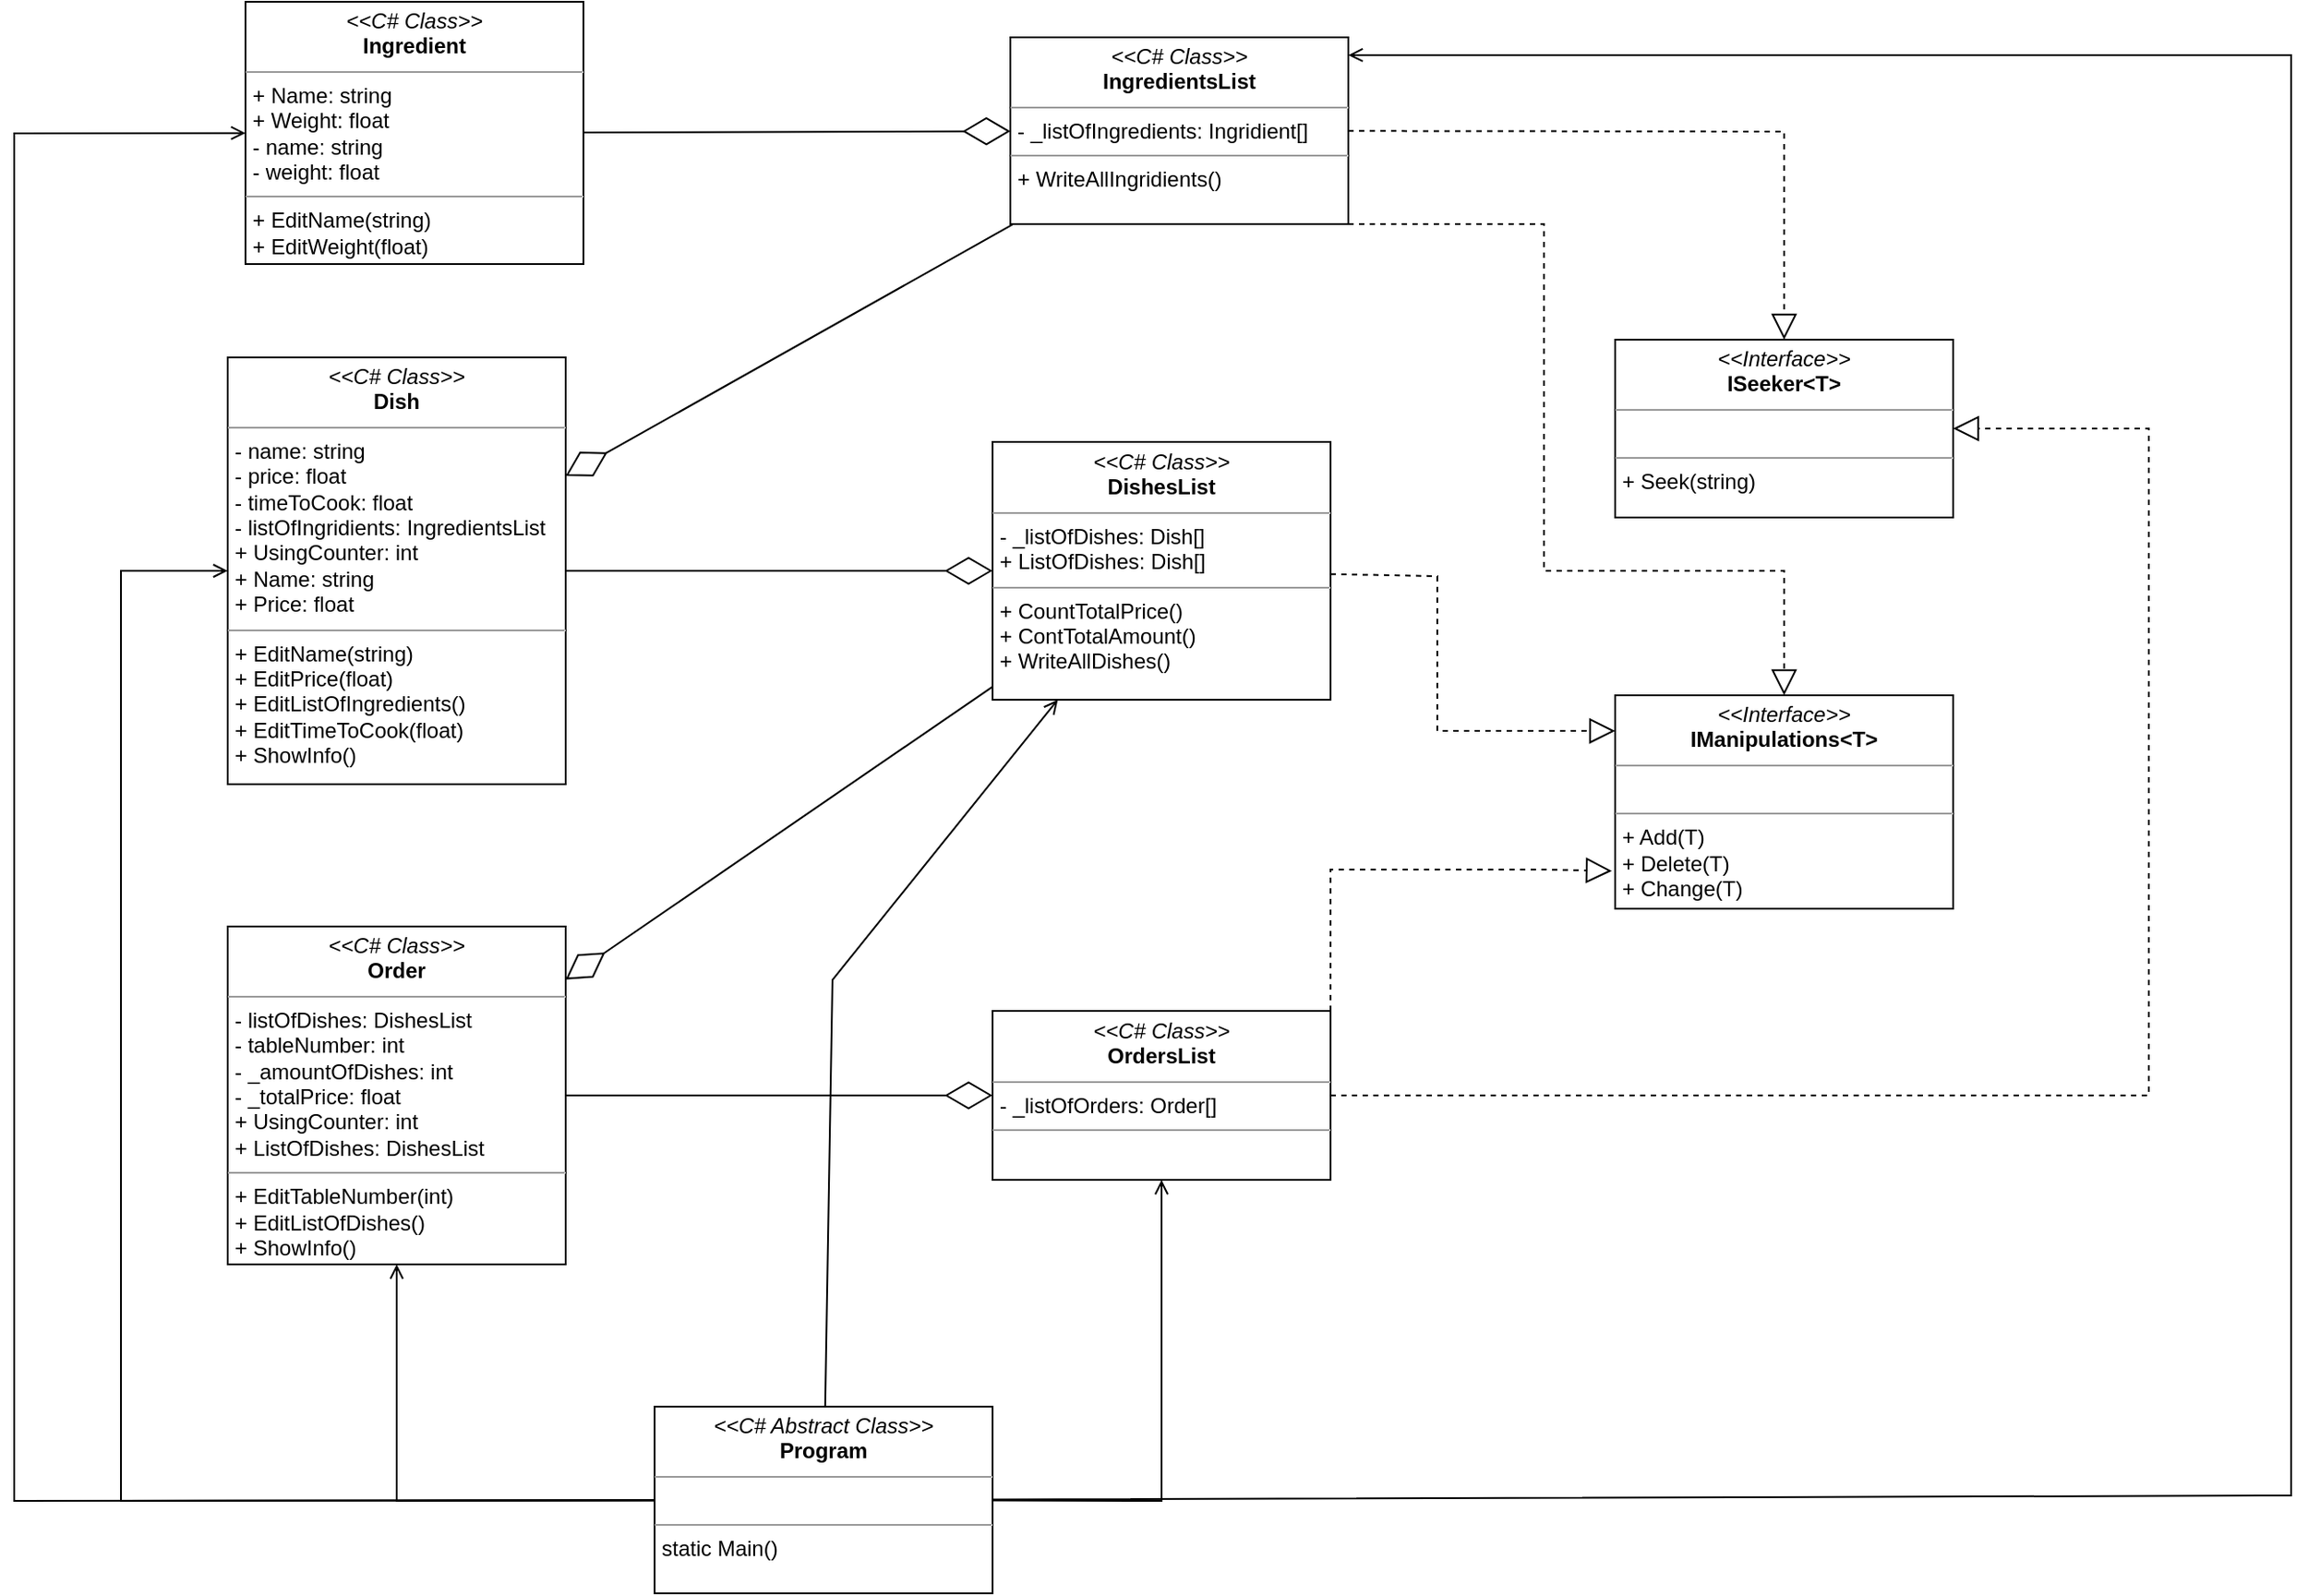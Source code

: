 <mxfile version="22.0.2" type="device">
  <diagram name="Сторінка-1" id="2YfZJgUsYcSzJJ2vo7DC">
    <mxGraphModel dx="1658" dy="838" grid="1" gridSize="10" guides="1" tooltips="1" connect="1" arrows="1" fold="1" page="1" pageScale="1" pageWidth="1654" pageHeight="2336" math="0" shadow="0">
      <root>
        <mxCell id="0" />
        <mxCell id="1" parent="0" />
        <mxCell id="EGEQ6QT4wc31vQlOP2xB-1" value="&lt;p style=&quot;margin:0px;margin-top:4px;text-align:center;&quot;&gt;&lt;i&gt;&amp;lt;&amp;lt;C# Class&amp;gt;&amp;gt;&lt;/i&gt;&lt;br&gt;&lt;b&gt;Ingredient&lt;/b&gt;&lt;br&gt;&lt;/p&gt;&lt;hr size=&quot;1&quot;&gt;&lt;p style=&quot;margin:0px;margin-left:4px;&quot;&gt;+ Name: string&lt;br&gt;&lt;/p&gt;&lt;p style=&quot;margin:0px;margin-left:4px;&quot;&gt;+ Weight: float&lt;/p&gt;&lt;p style=&quot;margin:0px;margin-left:4px;&quot;&gt;- name: string&lt;/p&gt;&lt;p style=&quot;margin:0px;margin-left:4px;&quot;&gt;- weight: float&lt;/p&gt;&lt;hr size=&quot;1&quot;&gt;&lt;p style=&quot;margin:0px;margin-left:4px;&quot;&gt;+ EditName(string)&lt;/p&gt;&lt;p style=&quot;margin:0px;margin-left:4px;&quot;&gt;+ EditWeight(float)&lt;/p&gt;" style="verticalAlign=top;align=left;overflow=fill;fontSize=12;fontFamily=Helvetica;html=1;whiteSpace=wrap;" parent="1" vertex="1">
          <mxGeometry x="170" y="130" width="190" height="147.5" as="geometry" />
        </mxCell>
        <mxCell id="EGEQ6QT4wc31vQlOP2xB-3" value="&lt;p style=&quot;margin:0px;margin-top:4px;text-align:center;&quot;&gt;&lt;i&gt;&amp;lt;&amp;lt;C# Class&amp;gt;&amp;gt;&lt;/i&gt;&lt;br&gt;&lt;b&gt;IngredientsList&lt;/b&gt;&lt;br&gt;&lt;/p&gt;&lt;hr size=&quot;1&quot;&gt;&lt;p style=&quot;margin:0px;margin-left:4px;&quot;&gt;- _listOfIngredients: Ingridient[]&lt;br&gt;&lt;/p&gt;&lt;hr size=&quot;1&quot;&gt;&lt;p style=&quot;margin:0px;margin-left:4px;&quot;&gt;&lt;span style=&quot;background-color: initial;&quot;&gt;+ WriteAllIngridients()&lt;/span&gt;&lt;br&gt;&lt;/p&gt;" style="verticalAlign=top;align=left;overflow=fill;fontSize=12;fontFamily=Helvetica;html=1;whiteSpace=wrap;" parent="1" vertex="1">
          <mxGeometry x="600" y="150" width="190" height="105" as="geometry" />
        </mxCell>
        <mxCell id="EGEQ6QT4wc31vQlOP2xB-4" value="&lt;p style=&quot;margin:0px;margin-top:4px;text-align:center;&quot;&gt;&lt;i&gt;&amp;lt;&amp;lt;Interface&amp;gt;&amp;gt;&lt;/i&gt;&lt;br&gt;&lt;b&gt;IManipulations&amp;lt;T&amp;gt;&lt;/b&gt;&lt;/p&gt;&lt;hr size=&quot;1&quot;&gt;&lt;p style=&quot;margin:0px;margin-left:4px;&quot;&gt;&lt;br&gt;&lt;/p&gt;&lt;hr size=&quot;1&quot;&gt;&lt;p style=&quot;margin:0px;margin-left:4px;&quot;&gt;+ Add(T)&lt;/p&gt;&lt;p style=&quot;margin:0px;margin-left:4px;&quot;&gt;+ Delete(T)&lt;/p&gt;&lt;p style=&quot;margin:0px;margin-left:4px;&quot;&gt;+ Change(T)&lt;/p&gt;" style="verticalAlign=top;align=left;overflow=fill;fontSize=12;fontFamily=Helvetica;html=1;whiteSpace=wrap;" parent="1" vertex="1">
          <mxGeometry x="940" y="520" width="190" height="120" as="geometry" />
        </mxCell>
        <mxCell id="EGEQ6QT4wc31vQlOP2xB-5" value="&lt;p style=&quot;margin:0px;margin-top:4px;text-align:center;&quot;&gt;&lt;i&gt;&amp;lt;&amp;lt;Interface&amp;gt;&amp;gt;&lt;/i&gt;&lt;br&gt;&lt;b&gt;ISeeker&amp;lt;T&amp;gt;&lt;/b&gt;&lt;/p&gt;&lt;hr size=&quot;1&quot;&gt;&lt;p style=&quot;margin:0px;margin-left:4px;&quot;&gt;&lt;br&gt;&lt;/p&gt;&lt;hr size=&quot;1&quot;&gt;&lt;p style=&quot;margin:0px;margin-left:4px;&quot;&gt;+ Seek(string)&lt;/p&gt;" style="verticalAlign=top;align=left;overflow=fill;fontSize=12;fontFamily=Helvetica;html=1;whiteSpace=wrap;" parent="1" vertex="1">
          <mxGeometry x="940" y="320" width="190" height="100" as="geometry" />
        </mxCell>
        <mxCell id="EGEQ6QT4wc31vQlOP2xB-6" value="&lt;p style=&quot;margin:0px;margin-top:4px;text-align:center;&quot;&gt;&lt;i&gt;&amp;lt;&amp;lt;C# Class&amp;gt;&amp;gt;&lt;/i&gt;&lt;br&gt;&lt;b&gt;Dish&lt;/b&gt;&lt;br&gt;&lt;/p&gt;&lt;hr size=&quot;1&quot;&gt;&lt;p style=&quot;margin:0px;margin-left:4px;&quot;&gt;- name: string&lt;br&gt;- price: float&lt;/p&gt;&lt;p style=&quot;margin:0px;margin-left:4px;&quot;&gt;- timeToCook: float&lt;/p&gt;&lt;p style=&quot;margin:0px;margin-left:4px;&quot;&gt;- listOfIngridients: IngredientsList&lt;/p&gt;&lt;p style=&quot;margin:0px;margin-left:4px;&quot;&gt;+ UsingCounter: int&lt;/p&gt;&lt;p style=&quot;margin:0px;margin-left:4px;&quot;&gt;+ Name: string&lt;/p&gt;&lt;p style=&quot;margin:0px;margin-left:4px;&quot;&gt;+ Price: float&lt;/p&gt;&lt;hr size=&quot;1&quot;&gt;&lt;p style=&quot;margin:0px;margin-left:4px;&quot;&gt;+&amp;nbsp;EditName(string)&lt;/p&gt;&lt;p style=&quot;margin:0px;margin-left:4px;&quot;&gt;+&amp;nbsp;EditPrice(float)&lt;/p&gt;&lt;p style=&quot;margin:0px;margin-left:4px;&quot;&gt;+&amp;nbsp;EditListOfIngredients()&lt;/p&gt;&lt;p style=&quot;margin:0px;margin-left:4px;&quot;&gt;+&amp;nbsp;EditTimeToCook(float)&lt;/p&gt;&lt;p style=&quot;margin:0px;margin-left:4px;&quot;&gt;+&amp;nbsp;ShowInfo()&lt;/p&gt;" style="verticalAlign=top;align=left;overflow=fill;fontSize=12;fontFamily=Helvetica;html=1;whiteSpace=wrap;" parent="1" vertex="1">
          <mxGeometry x="160" y="330" width="190" height="240" as="geometry" />
        </mxCell>
        <mxCell id="EGEQ6QT4wc31vQlOP2xB-7" value="&lt;p style=&quot;margin:0px;margin-top:4px;text-align:center;&quot;&gt;&lt;i&gt;&amp;lt;&amp;lt;C# Class&amp;gt;&amp;gt;&lt;/i&gt;&lt;br&gt;&lt;b&gt;DishesList&lt;/b&gt;&lt;br&gt;&lt;/p&gt;&lt;hr size=&quot;1&quot;&gt;&lt;p style=&quot;margin:0px;margin-left:4px;&quot;&gt;- _listOfDishes: Dish[]&lt;br&gt;+ ListOfDishes: Dish[]&lt;/p&gt;&lt;hr size=&quot;1&quot;&gt;&lt;p style=&quot;margin:0px;margin-left:4px;&quot;&gt;+&amp;nbsp;CountTotalPrice()&lt;/p&gt;&lt;p style=&quot;margin:0px;margin-left:4px;&quot;&gt;+&amp;nbsp;ContTotalAmount()&lt;/p&gt;&lt;p style=&quot;margin:0px;margin-left:4px;&quot;&gt;+&amp;nbsp;WriteAllDishes()&lt;/p&gt;" style="verticalAlign=top;align=left;overflow=fill;fontSize=12;fontFamily=Helvetica;html=1;whiteSpace=wrap;" parent="1" vertex="1">
          <mxGeometry x="590" y="377.5" width="190" height="145" as="geometry" />
        </mxCell>
        <mxCell id="EGEQ6QT4wc31vQlOP2xB-9" value="&lt;p style=&quot;margin:0px;margin-top:4px;text-align:center;&quot;&gt;&lt;i&gt;&amp;lt;&amp;lt;C# Class&amp;gt;&amp;gt;&lt;/i&gt;&lt;br&gt;&lt;b&gt;OrdersList&lt;/b&gt;&lt;br&gt;&lt;/p&gt;&lt;hr size=&quot;1&quot;&gt;&lt;p style=&quot;margin:0px;margin-left:4px;&quot;&gt;- _listOfOrders: Order[]&lt;br&gt;&lt;/p&gt;&lt;hr size=&quot;1&quot;&gt;&lt;p style=&quot;margin:0px;margin-left:4px;&quot;&gt;&lt;br&gt;&lt;/p&gt;" style="verticalAlign=top;align=left;overflow=fill;fontSize=12;fontFamily=Helvetica;html=1;whiteSpace=wrap;" parent="1" vertex="1">
          <mxGeometry x="590" y="697.5" width="190" height="95" as="geometry" />
        </mxCell>
        <mxCell id="EGEQ6QT4wc31vQlOP2xB-11" value="" style="endArrow=diamondThin;endFill=0;endSize=24;html=1;rounded=0;" parent="1" source="EGEQ6QT4wc31vQlOP2xB-1" target="EGEQ6QT4wc31vQlOP2xB-3" edge="1">
          <mxGeometry width="160" relative="1" as="geometry">
            <mxPoint x="600" y="370" as="sourcePoint" />
            <mxPoint x="760" y="370" as="targetPoint" />
          </mxGeometry>
        </mxCell>
        <mxCell id="EGEQ6QT4wc31vQlOP2xB-12" value="" style="endArrow=diamondThin;endFill=0;endSize=24;html=1;rounded=0;" parent="1" source="EGEQ6QT4wc31vQlOP2xB-6" target="EGEQ6QT4wc31vQlOP2xB-7" edge="1">
          <mxGeometry width="160" relative="1" as="geometry">
            <mxPoint x="360" y="302" as="sourcePoint" />
            <mxPoint x="610" y="302" as="targetPoint" />
          </mxGeometry>
        </mxCell>
        <mxCell id="EGEQ6QT4wc31vQlOP2xB-13" value="" style="endArrow=diamondThin;endFill=0;endSize=24;html=1;rounded=0;" parent="1" source="aJIjpJ0b2JIYCNU94Mhm-3" target="EGEQ6QT4wc31vQlOP2xB-9" edge="1">
          <mxGeometry width="160" relative="1" as="geometry">
            <mxPoint x="350" y="666.948" as="sourcePoint" />
            <mxPoint x="600" y="473" as="targetPoint" />
          </mxGeometry>
        </mxCell>
        <mxCell id="EGEQ6QT4wc31vQlOP2xB-14" value="" style="endArrow=diamondThin;endFill=0;endSize=24;html=1;rounded=0;" parent="1" source="EGEQ6QT4wc31vQlOP2xB-3" target="EGEQ6QT4wc31vQlOP2xB-6" edge="1">
          <mxGeometry width="160" relative="1" as="geometry">
            <mxPoint x="480" y="370" as="sourcePoint" />
            <mxPoint x="640" y="370" as="targetPoint" />
          </mxGeometry>
        </mxCell>
        <mxCell id="EGEQ6QT4wc31vQlOP2xB-15" value="" style="endArrow=diamondThin;endFill=0;endSize=24;html=1;rounded=0;" parent="1" source="EGEQ6QT4wc31vQlOP2xB-7" target="aJIjpJ0b2JIYCNU94Mhm-3" edge="1">
          <mxGeometry width="160" relative="1" as="geometry">
            <mxPoint x="610" y="550" as="sourcePoint" />
            <mxPoint x="350" y="620" as="targetPoint" />
          </mxGeometry>
        </mxCell>
        <mxCell id="EGEQ6QT4wc31vQlOP2xB-17" value="" style="endArrow=block;endFill=0;endSize=12;html=1;rounded=0;dashed=1;" parent="1" source="EGEQ6QT4wc31vQlOP2xB-3" target="EGEQ6QT4wc31vQlOP2xB-5" edge="1">
          <mxGeometry width="160" relative="1" as="geometry">
            <mxPoint x="810" y="270" as="sourcePoint" />
            <mxPoint x="970" y="270" as="targetPoint" />
            <Array as="points">
              <mxPoint x="1035" y="203" />
            </Array>
          </mxGeometry>
        </mxCell>
        <mxCell id="EGEQ6QT4wc31vQlOP2xB-18" value="" style="endArrow=block;endFill=0;endSize=12;html=1;rounded=0;dashed=1;" parent="1" source="EGEQ6QT4wc31vQlOP2xB-9" target="EGEQ6QT4wc31vQlOP2xB-5" edge="1">
          <mxGeometry width="160" relative="1" as="geometry">
            <mxPoint x="780" y="375" as="sourcePoint" />
            <mxPoint x="940" y="415" as="targetPoint" />
            <Array as="points">
              <mxPoint x="1240" y="745" />
              <mxPoint x="1240" y="370" />
            </Array>
          </mxGeometry>
        </mxCell>
        <mxCell id="EGEQ6QT4wc31vQlOP2xB-19" value="" style="endArrow=block;endFill=0;endSize=12;html=1;rounded=0;dashed=1;exitX=1;exitY=1;exitDx=0;exitDy=0;" parent="1" source="EGEQ6QT4wc31vQlOP2xB-3" target="EGEQ6QT4wc31vQlOP2xB-4" edge="1">
          <mxGeometry width="160" relative="1" as="geometry">
            <mxPoint x="790" y="302" as="sourcePoint" />
            <mxPoint x="1045" y="340" as="targetPoint" />
            <Array as="points">
              <mxPoint x="900" y="255" />
              <mxPoint x="900" y="450" />
              <mxPoint x="1035" y="450" />
            </Array>
          </mxGeometry>
        </mxCell>
        <mxCell id="EGEQ6QT4wc31vQlOP2xB-20" value="" style="endArrow=block;endFill=0;endSize=12;html=1;rounded=0;dashed=1;entryX=0;entryY=0.167;entryDx=0;entryDy=0;entryPerimeter=0;" parent="1" source="EGEQ6QT4wc31vQlOP2xB-7" target="EGEQ6QT4wc31vQlOP2xB-4" edge="1">
          <mxGeometry width="160" relative="1" as="geometry">
            <mxPoint x="810" y="482" as="sourcePoint" />
            <mxPoint x="1065" y="520" as="targetPoint" />
            <Array as="points">
              <mxPoint x="840" y="453" />
              <mxPoint x="840" y="540" />
              <mxPoint x="920" y="540" />
            </Array>
          </mxGeometry>
        </mxCell>
        <mxCell id="EGEQ6QT4wc31vQlOP2xB-21" value="" style="endArrow=block;endFill=0;endSize=12;html=1;rounded=0;dashed=1;entryX=-0.01;entryY=0.823;entryDx=0;entryDy=0;entryPerimeter=0;exitX=1;exitY=0;exitDx=0;exitDy=0;" parent="1" source="EGEQ6QT4wc31vQlOP2xB-9" target="EGEQ6QT4wc31vQlOP2xB-4" edge="1">
          <mxGeometry width="160" relative="1" as="geometry">
            <mxPoint x="790" y="473" as="sourcePoint" />
            <mxPoint x="950" y="550" as="targetPoint" />
            <Array as="points">
              <mxPoint x="780" y="618" />
              <mxPoint x="860" y="618" />
              <mxPoint x="900" y="618" />
            </Array>
          </mxGeometry>
        </mxCell>
        <mxCell id="aJIjpJ0b2JIYCNU94Mhm-3" value="&lt;p style=&quot;margin:0px;margin-top:4px;text-align:center;&quot;&gt;&lt;i&gt;&amp;lt;&amp;lt;C# Class&amp;gt;&amp;gt;&lt;/i&gt;&lt;br&gt;&lt;b&gt;Order&lt;/b&gt;&lt;br&gt;&lt;/p&gt;&lt;hr size=&quot;1&quot;&gt;&lt;p style=&quot;margin: 0px 0px 0px 4px;&quot;&gt;- listOfDishes: DishesList&lt;/p&gt;&lt;p style=&quot;margin: 0px 0px 0px 4px;&quot;&gt;- tableNumber: int&lt;/p&gt;&lt;p style=&quot;margin: 0px 0px 0px 4px;&quot;&gt;-&amp;nbsp;_amountOfDishes: int&lt;/p&gt;&lt;p style=&quot;margin: 0px 0px 0px 4px;&quot;&gt;-&amp;nbsp;_totalPrice: float&lt;/p&gt;&lt;p style=&quot;margin: 0px 0px 0px 4px;&quot;&gt;+ UsingCounter: int&lt;br&gt;+&amp;nbsp;ListOfDishes: DishesList&lt;/p&gt;&lt;hr size=&quot;1&quot;&gt;&lt;p style=&quot;margin:0px;margin-left:4px;&quot;&gt;+&amp;nbsp;EditTableNumber(int)&lt;/p&gt;&lt;p style=&quot;margin:0px;margin-left:4px;&quot;&gt;+&amp;nbsp;EditListOfDishes()&lt;/p&gt;&lt;p style=&quot;margin:0px;margin-left:4px;&quot;&gt;+&amp;nbsp;ShowInfo()&lt;/p&gt;" style="verticalAlign=top;align=left;overflow=fill;fontSize=12;fontFamily=Helvetica;html=1;whiteSpace=wrap;" parent="1" vertex="1">
          <mxGeometry x="160" y="650" width="190" height="190" as="geometry" />
        </mxCell>
        <mxCell id="aJIjpJ0b2JIYCNU94Mhm-5" value="&lt;p style=&quot;margin:0px;margin-top:4px;text-align:center;&quot;&gt;&lt;i&gt;&amp;lt;&amp;lt;C# Abstract Class&amp;gt;&amp;gt;&lt;/i&gt;&lt;br&gt;&lt;b&gt;Program&lt;/b&gt;&lt;br&gt;&lt;/p&gt;&lt;hr size=&quot;1&quot;&gt;&lt;p style=&quot;margin:0px;margin-left:4px;&quot;&gt;&lt;br&gt;&lt;/p&gt;&lt;hr size=&quot;1&quot;&gt;&lt;p style=&quot;margin:0px;margin-left:4px;&quot;&gt;static Main()&lt;/p&gt;" style="verticalAlign=top;align=left;overflow=fill;fontSize=12;fontFamily=Helvetica;html=1;whiteSpace=wrap;" parent="1" vertex="1">
          <mxGeometry x="400" y="920" width="190" height="105" as="geometry" />
        </mxCell>
        <mxCell id="aJIjpJ0b2JIYCNU94Mhm-6" value="" style="endArrow=open;html=1;rounded=0;endFill=0;" parent="1" source="aJIjpJ0b2JIYCNU94Mhm-5" target="aJIjpJ0b2JIYCNU94Mhm-3" edge="1">
          <mxGeometry width="50" height="50" relative="1" as="geometry">
            <mxPoint x="827" y="940" as="sourcePoint" />
            <mxPoint x="877" y="890" as="targetPoint" />
            <Array as="points">
              <mxPoint x="255" y="973" />
            </Array>
          </mxGeometry>
        </mxCell>
        <mxCell id="aJIjpJ0b2JIYCNU94Mhm-8" value="" style="endArrow=open;html=1;rounded=0;endFill=0;" parent="1" source="aJIjpJ0b2JIYCNU94Mhm-5" target="EGEQ6QT4wc31vQlOP2xB-9" edge="1">
          <mxGeometry width="50" height="50" relative="1" as="geometry">
            <mxPoint x="410" y="983" as="sourcePoint" />
            <mxPoint x="265" y="850" as="targetPoint" />
            <Array as="points">
              <mxPoint x="685" y="973" />
            </Array>
          </mxGeometry>
        </mxCell>
        <mxCell id="aJIjpJ0b2JIYCNU94Mhm-9" value="" style="endArrow=open;html=1;rounded=0;endFill=0;" parent="1" source="aJIjpJ0b2JIYCNU94Mhm-5" target="EGEQ6QT4wc31vQlOP2xB-6" edge="1">
          <mxGeometry width="50" height="50" relative="1" as="geometry">
            <mxPoint x="410" y="983" as="sourcePoint" />
            <mxPoint x="265" y="850" as="targetPoint" />
            <Array as="points">
              <mxPoint x="100" y="973" />
              <mxPoint x="100" y="710" />
              <mxPoint x="100" y="450" />
            </Array>
          </mxGeometry>
        </mxCell>
        <mxCell id="aJIjpJ0b2JIYCNU94Mhm-10" value="" style="endArrow=open;html=1;rounded=0;endFill=0;" parent="1" source="aJIjpJ0b2JIYCNU94Mhm-5" target="EGEQ6QT4wc31vQlOP2xB-1" edge="1">
          <mxGeometry width="50" height="50" relative="1" as="geometry">
            <mxPoint x="420" y="993" as="sourcePoint" />
            <mxPoint x="275" y="860" as="targetPoint" />
            <Array as="points">
              <mxPoint x="40" y="973" />
              <mxPoint x="40" y="204" />
            </Array>
          </mxGeometry>
        </mxCell>
        <mxCell id="aJIjpJ0b2JIYCNU94Mhm-11" value="" style="endArrow=open;html=1;rounded=0;endFill=0;" parent="1" source="aJIjpJ0b2JIYCNU94Mhm-5" target="EGEQ6QT4wc31vQlOP2xB-7" edge="1">
          <mxGeometry width="50" height="50" relative="1" as="geometry">
            <mxPoint x="430" y="1003" as="sourcePoint" />
            <mxPoint x="285" y="870" as="targetPoint" />
            <Array as="points">
              <mxPoint x="500" y="680" />
            </Array>
          </mxGeometry>
        </mxCell>
        <mxCell id="aJIjpJ0b2JIYCNU94Mhm-12" value="" style="endArrow=open;html=1;rounded=0;endFill=0;entryX=1;entryY=0.095;entryDx=0;entryDy=0;entryPerimeter=0;" parent="1" source="aJIjpJ0b2JIYCNU94Mhm-5" target="EGEQ6QT4wc31vQlOP2xB-3" edge="1">
          <mxGeometry width="50" height="50" relative="1" as="geometry">
            <mxPoint x="440" y="1013" as="sourcePoint" />
            <mxPoint x="295" y="880" as="targetPoint" />
            <Array as="points">
              <mxPoint x="1320" y="970" />
              <mxPoint x="1320" y="160" />
            </Array>
          </mxGeometry>
        </mxCell>
      </root>
    </mxGraphModel>
  </diagram>
</mxfile>
